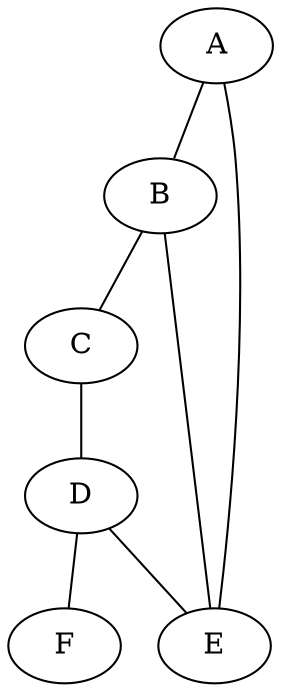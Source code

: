 strict graph  {
	A -- B	 [weight=1];
	A -- E	 [weight=1];
	B -- C	 [weight=1];
	B -- E	 [weight=1];
	C -- D	 [weight=1];
	D -- E	 [weight=1];
	D -- F	 [weight=1];
}
